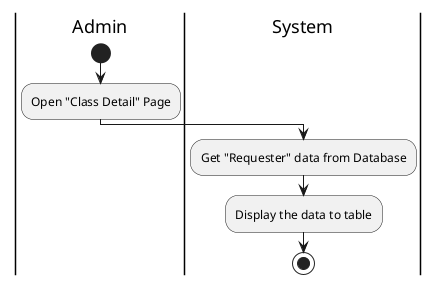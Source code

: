 @startuml GetRequester

skinparam ConditionEndStyle hline
skinparam conditionStyle diamond
skinparam Monochrome true
skinparam Shadowing false

|Admin|
start
:Open "Class Detail" Page;

|System|
:Get "Requester" data from Database;
:Display the data to table;

stop

@enduml